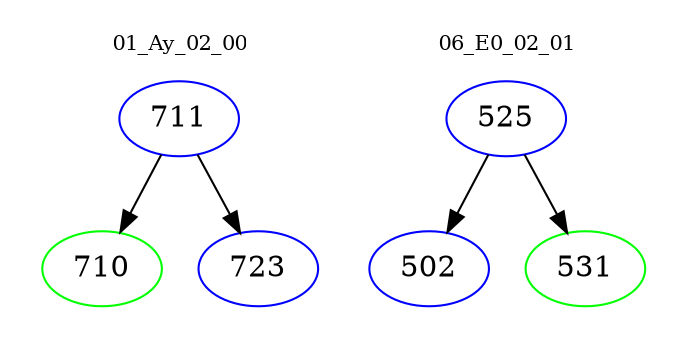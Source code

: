 digraph{
subgraph cluster_0 {
color = white
label = "01_Ay_02_00";
fontsize=10;
T0_711 [label="711", color="blue"]
T0_711 -> T0_710 [color="black"]
T0_710 [label="710", color="green"]
T0_711 -> T0_723 [color="black"]
T0_723 [label="723", color="blue"]
}
subgraph cluster_1 {
color = white
label = "06_E0_02_01";
fontsize=10;
T1_525 [label="525", color="blue"]
T1_525 -> T1_502 [color="black"]
T1_502 [label="502", color="blue"]
T1_525 -> T1_531 [color="black"]
T1_531 [label="531", color="green"]
}
}
